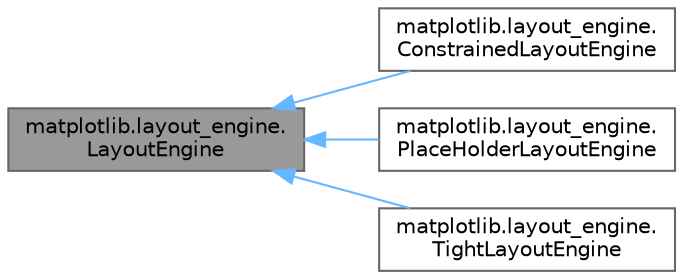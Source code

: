 digraph "matplotlib.layout_engine.LayoutEngine"
{
 // LATEX_PDF_SIZE
  bgcolor="transparent";
  edge [fontname=Helvetica,fontsize=10,labelfontname=Helvetica,labelfontsize=10];
  node [fontname=Helvetica,fontsize=10,shape=box,height=0.2,width=0.4];
  rankdir="LR";
  Node1 [id="Node000001",label="matplotlib.layout_engine.\lLayoutEngine",height=0.2,width=0.4,color="gray40", fillcolor="grey60", style="filled", fontcolor="black",tooltip=" "];
  Node1 -> Node2 [id="edge1_Node000001_Node000002",dir="back",color="steelblue1",style="solid",tooltip=" "];
  Node2 [id="Node000002",label="matplotlib.layout_engine.\lConstrainedLayoutEngine",height=0.2,width=0.4,color="gray40", fillcolor="white", style="filled",URL="$d7/d37/classmatplotlib_1_1layout__engine_1_1ConstrainedLayoutEngine.html",tooltip=" "];
  Node1 -> Node3 [id="edge2_Node000001_Node000003",dir="back",color="steelblue1",style="solid",tooltip=" "];
  Node3 [id="Node000003",label="matplotlib.layout_engine.\lPlaceHolderLayoutEngine",height=0.2,width=0.4,color="gray40", fillcolor="white", style="filled",URL="$d1/d0b/classmatplotlib_1_1layout__engine_1_1PlaceHolderLayoutEngine.html",tooltip=" "];
  Node1 -> Node4 [id="edge3_Node000001_Node000004",dir="back",color="steelblue1",style="solid",tooltip=" "];
  Node4 [id="Node000004",label="matplotlib.layout_engine.\lTightLayoutEngine",height=0.2,width=0.4,color="gray40", fillcolor="white", style="filled",URL="$dc/df3/classmatplotlib_1_1layout__engine_1_1TightLayoutEngine.html",tooltip=" "];
}
